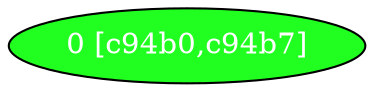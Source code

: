 diGraph libnss3{
	libnss3_0  [style=filled fillcolor="#20FF20" fontcolor="#ffffff" shape=oval label="0 [c94b0,c94b7]"]


}